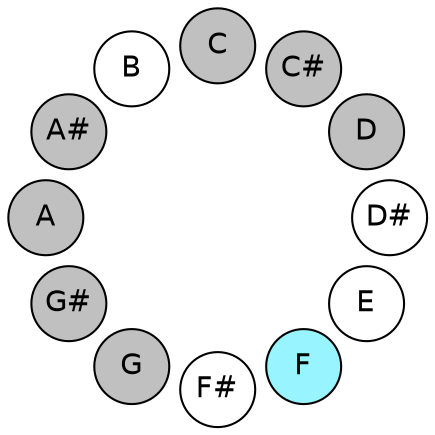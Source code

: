
graph {

layout = circo;
mindist = .1

node [shape = circle, fontname = Helvetica, margin = 0, style = filled]
edge [style=invis]

subgraph 1 {
	"E" -- "F" -- "F#" -- "G" -- "G#" -- "A" -- "A#" -- "B" -- "C" -- "C#" -- "D" -- "D#" -- "E"
}

"C" [fillcolor = gray];
"C#" [fillcolor = gray];
"D" [fillcolor = gray];
"D#" [fillcolor = white];
"E" [fillcolor = white];
"F" [fillcolor = cadetblue1];
"F#" [fillcolor = white];
"G" [fillcolor = gray];
"G#" [fillcolor = gray];
"A" [fillcolor = gray];
"A#" [fillcolor = gray];
"B" [fillcolor = white];
}
